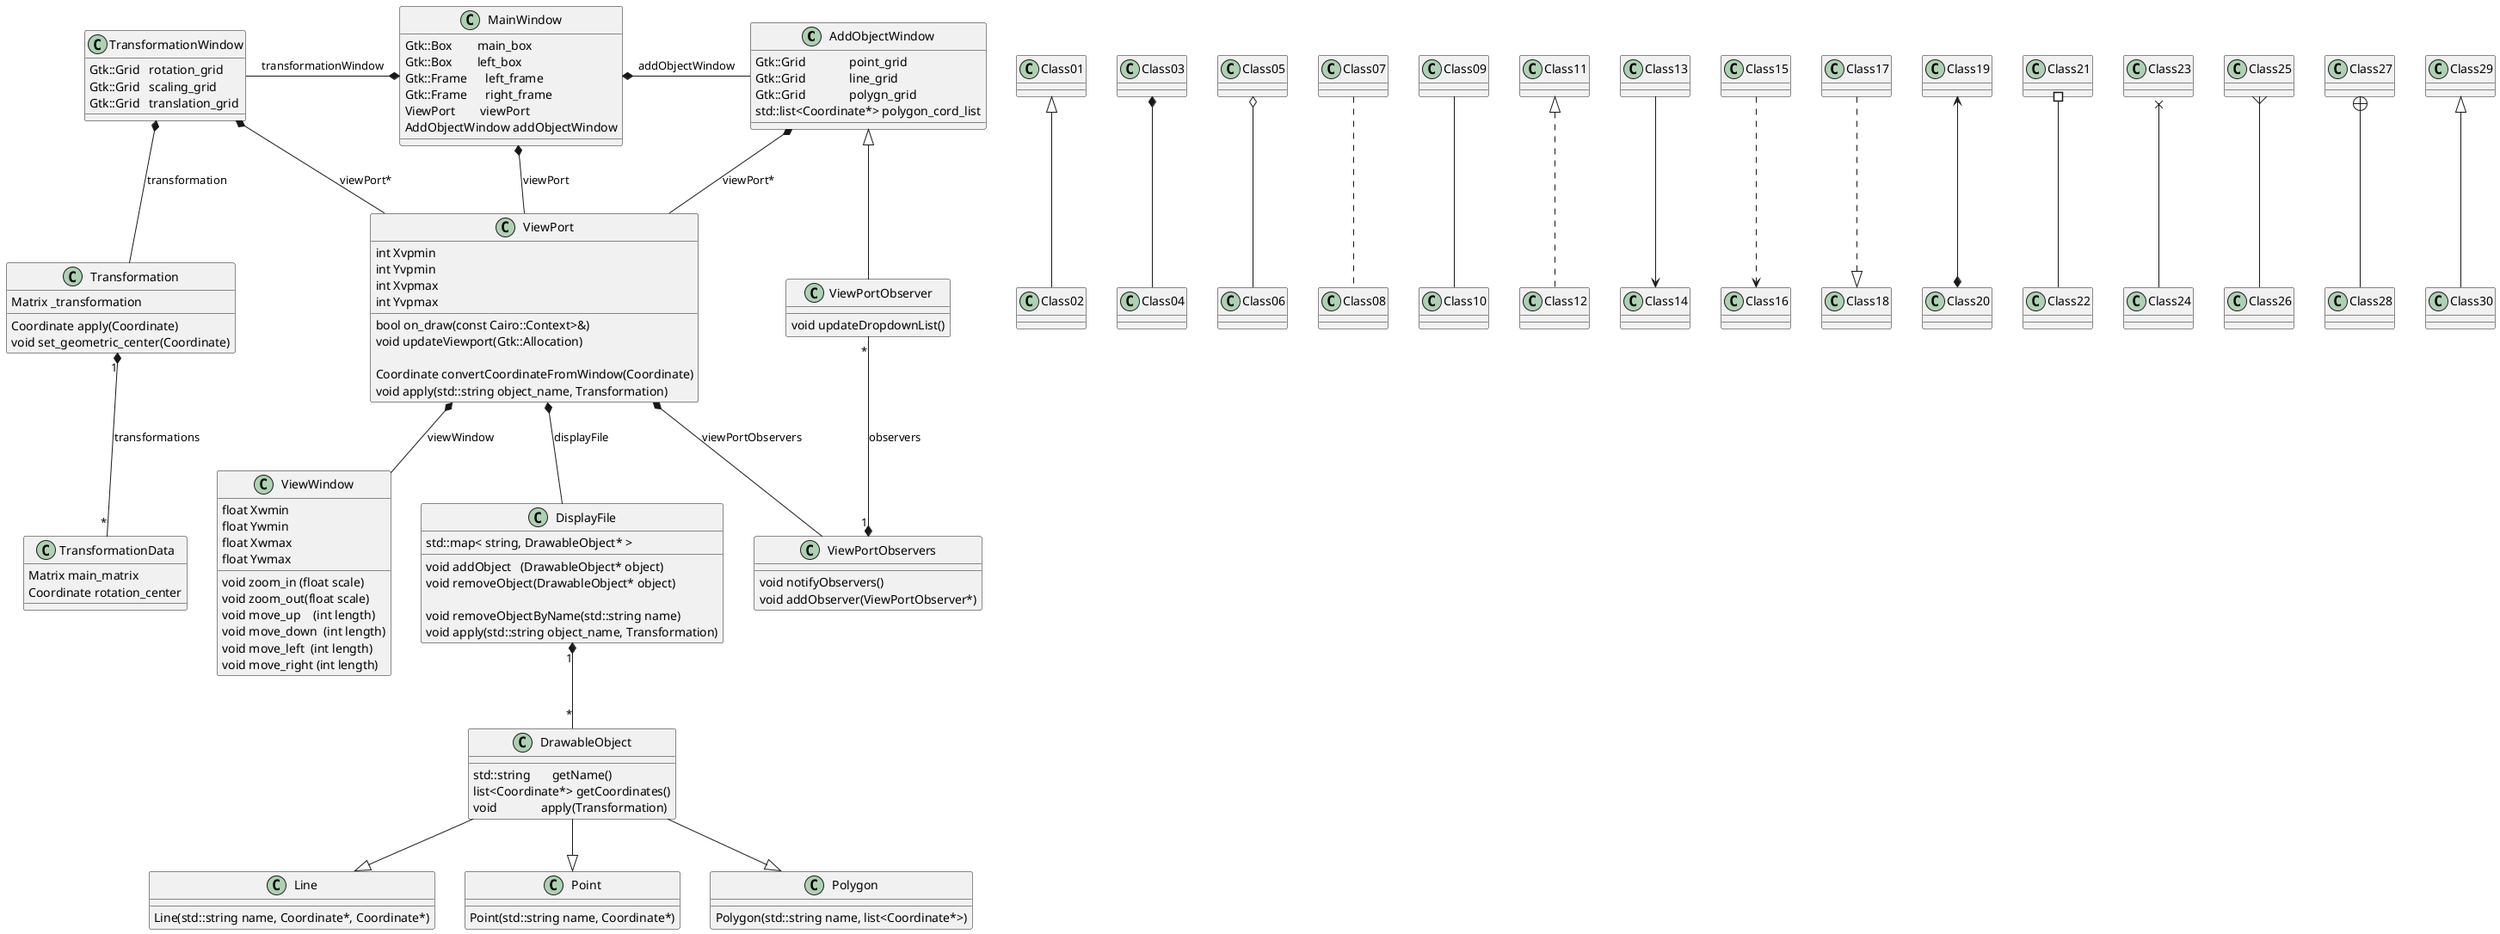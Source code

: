 
@startuml
  skinparam defaultFontName Consolas

  AddObjectWindow <|--  ViewPortObserver
  AddObjectWindow  *--  ViewPort           : viewPort*

  DisplayFile           -left[hidden]> ViewWindow
  DisplayFile    "1\n"  *-down- "*" DrawableObject

  Line    <|-up- DrawableObject
  Point   <|-up- DrawableObject
  Polygon <|-up- DrawableObject

Class01 <|-- Class02
Class03 *-- Class04
Class05 o-- Class06
Class07 .. Class08
Class09 -- Class10


Class11 <|.. Class12
Class13 --> Class14
Class15 ..> Class16
Class17 ..|> Class18
Class19 <--* Class20


Class21 #-- Class22
Class23 x-- Class24
Class25 }-- Class26
Class27 +-- Class28
Class29 ^-- Class30


  MainWindow *-down-  ViewPort             : viewPort
  MainWindow *-right- AddObjectWindow      : addObjectWindow
  MainWindow *-left-  TransformationWindow : transformationWindow

  TransformationWindow  *--  ViewPort      : viewPort*
  TransformationWindow  *-down- Transformation: transformation
  Transformation "1" *-- "*" TransformationData: transformations

  ViewPort   *--  ViewWindow               : viewWindow
  ViewPort   *-down-  DisplayFile          : displayFile
  ViewPort   *-right- ViewPortObservers    : viewPortObservers

  ViewPortObservers "1" *-up- "*" ViewPortObserver : observers

  class AddObjectWindow {
    Gtk::Grid              point_grid
    Gtk::Grid              line_grid
    Gtk::Grid              polygn_grid
    std::list<Coordinate*> polygon_cord_list
  }

  class DisplayFile {
    std::map< string, DrawableObject* >
    void addObject   (DrawableObject* object)
    void removeObject(DrawableObject* object)

    void removeObjectByName(std::string name)
    void apply(std::string object_name, Transformation)
  }

  class DrawableObject {
    std::string       getName()
    list<Coordinate*> getCoordinates()
    void              apply(Transformation)
  }

  class Line {
    Line(std::string name, Coordinate*, Coordinate*)
  }

  class Point {
    Point(std::string name, Coordinate*)
  }

  class Polygon {
    Polygon(std::string name, list<Coordinate*>)
  }

  class MainWindow {
    Gtk::Box        main_box
    Gtk::Box        left_box
    Gtk::Frame      left_frame
    Gtk::Frame      right_frame
    ViewPort        viewPort
    AddObjectWindow addObjectWindow
  }

  class Transformation {
    Matrix _transformation
    Coordinate apply(Coordinate)
    void set_geometric_center(Coordinate)
  }

  class TransformationData {
    Matrix main_matrix
    Coordinate rotation_center
  }

  class TransformationWindow {
    Gtk::Grid   rotation_grid
    Gtk::Grid   scaling_grid
    Gtk::Grid   translation_grid
  }

  class ViewPort {
    int Xvpmin
    int Yvpmin
    int Xvpmax
    int Yvpmax
    bool on_draw(const Cairo::Context>&)
    void updateViewport(Gtk::Allocation)

    Coordinate convertCoordinateFromWindow(Coordinate)
    void apply(std::string object_name, Transformation)
  }

  class ViewPortObserver {
    void updateDropdownList()
  }

  class ViewPortObservers {
    void notifyObservers()
    void addObserver(ViewPortObserver*)
  }

  class ViewWindow {
    float Xwmin
    float Ywmin
    float Xwmax
    float Ywmax
    void zoom_in (float scale)
    void zoom_out(float scale)
    void move_up    (int length)
    void move_down  (int length)
    void move_left  (int length)
    void move_right (int length)
  }

@enduml
